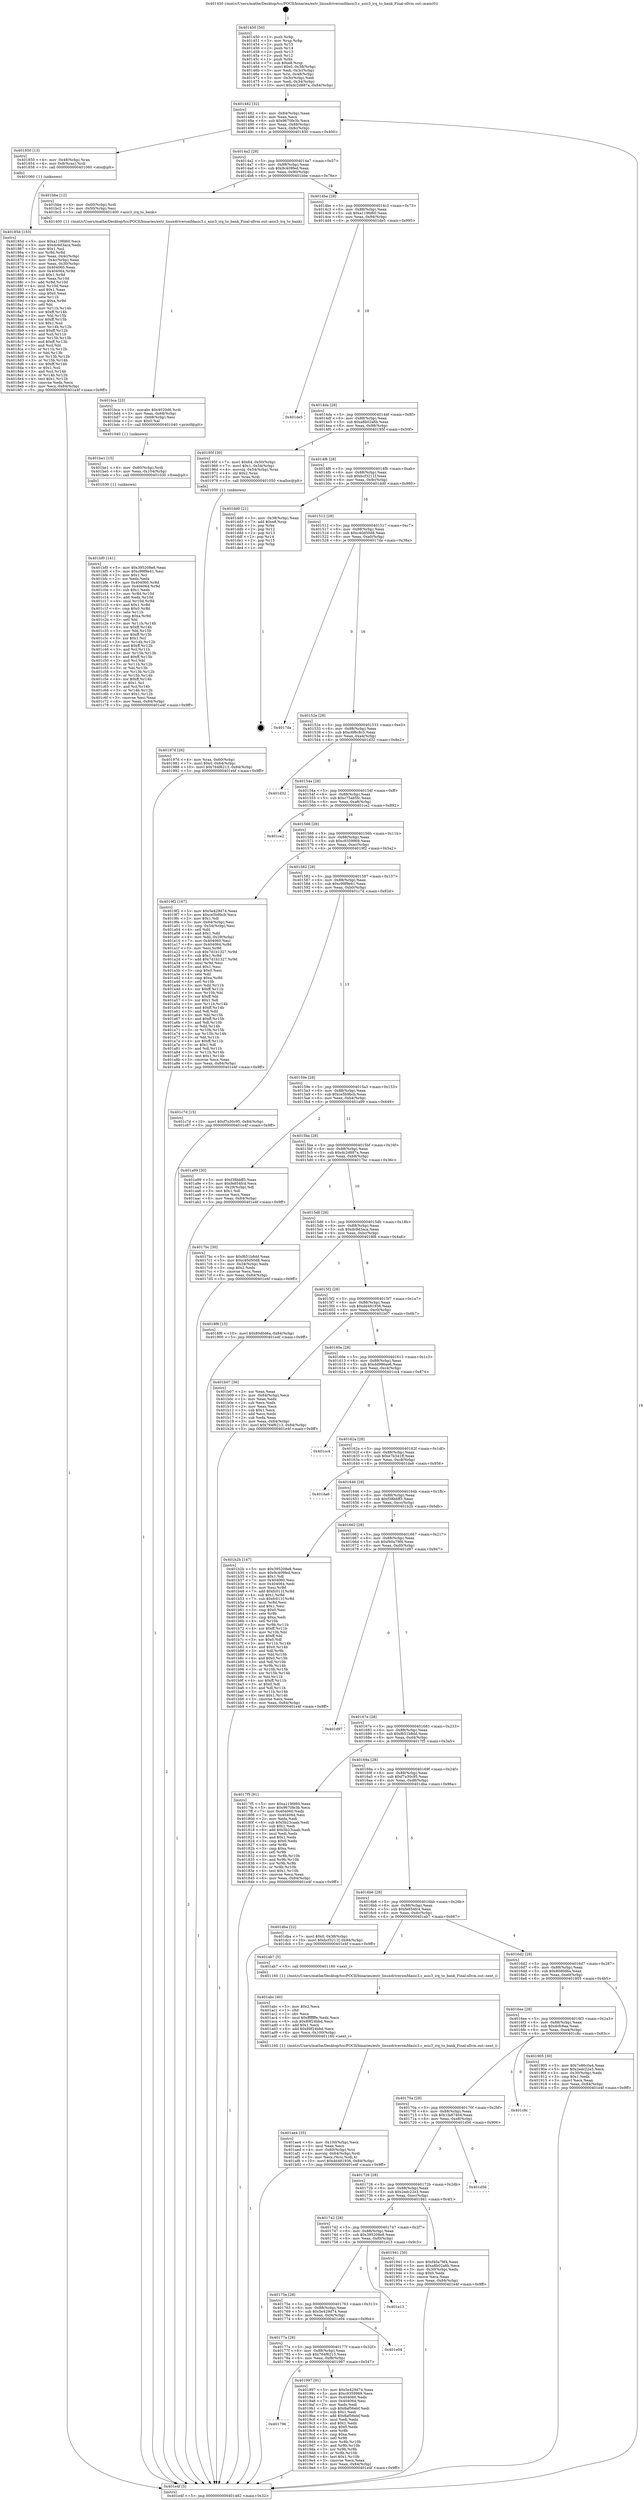 digraph "0x401450" {
  label = "0x401450 (/mnt/c/Users/mathe/Desktop/tcc/POCII/binaries/extr_linuxdriversmfdasic3.c_asic3_irq_to_bank_Final-ollvm.out::main(0))"
  labelloc = "t"
  node[shape=record]

  Entry [label="",width=0.3,height=0.3,shape=circle,fillcolor=black,style=filled]
  "0x401482" [label="{
     0x401482 [32]\l
     | [instrs]\l
     &nbsp;&nbsp;0x401482 \<+6\>: mov -0x84(%rbp),%eax\l
     &nbsp;&nbsp;0x401488 \<+2\>: mov %eax,%ecx\l
     &nbsp;&nbsp;0x40148a \<+6\>: sub $0x9670fe3b,%ecx\l
     &nbsp;&nbsp;0x401490 \<+6\>: mov %eax,-0x88(%rbp)\l
     &nbsp;&nbsp;0x401496 \<+6\>: mov %ecx,-0x8c(%rbp)\l
     &nbsp;&nbsp;0x40149c \<+6\>: je 0000000000401850 \<main+0x400\>\l
  }"]
  "0x401850" [label="{
     0x401850 [13]\l
     | [instrs]\l
     &nbsp;&nbsp;0x401850 \<+4\>: mov -0x48(%rbp),%rax\l
     &nbsp;&nbsp;0x401854 \<+4\>: mov 0x8(%rax),%rdi\l
     &nbsp;&nbsp;0x401858 \<+5\>: call 0000000000401060 \<atoi@plt\>\l
     | [calls]\l
     &nbsp;&nbsp;0x401060 \{1\} (unknown)\l
  }"]
  "0x4014a2" [label="{
     0x4014a2 [28]\l
     | [instrs]\l
     &nbsp;&nbsp;0x4014a2 \<+5\>: jmp 00000000004014a7 \<main+0x57\>\l
     &nbsp;&nbsp;0x4014a7 \<+6\>: mov -0x88(%rbp),%eax\l
     &nbsp;&nbsp;0x4014ad \<+5\>: sub $0x9c409fed,%eax\l
     &nbsp;&nbsp;0x4014b2 \<+6\>: mov %eax,-0x90(%rbp)\l
     &nbsp;&nbsp;0x4014b8 \<+6\>: je 0000000000401bbe \<main+0x76e\>\l
  }"]
  Exit [label="",width=0.3,height=0.3,shape=circle,fillcolor=black,style=filled,peripheries=2]
  "0x401bbe" [label="{
     0x401bbe [12]\l
     | [instrs]\l
     &nbsp;&nbsp;0x401bbe \<+4\>: mov -0x60(%rbp),%rdi\l
     &nbsp;&nbsp;0x401bc2 \<+3\>: mov -0x50(%rbp),%esi\l
     &nbsp;&nbsp;0x401bc5 \<+5\>: call 0000000000401400 \<asic3_irq_to_bank\>\l
     | [calls]\l
     &nbsp;&nbsp;0x401400 \{1\} (/mnt/c/Users/mathe/Desktop/tcc/POCII/binaries/extr_linuxdriversmfdasic3.c_asic3_irq_to_bank_Final-ollvm.out::asic3_irq_to_bank)\l
  }"]
  "0x4014be" [label="{
     0x4014be [28]\l
     | [instrs]\l
     &nbsp;&nbsp;0x4014be \<+5\>: jmp 00000000004014c3 \<main+0x73\>\l
     &nbsp;&nbsp;0x4014c3 \<+6\>: mov -0x88(%rbp),%eax\l
     &nbsp;&nbsp;0x4014c9 \<+5\>: sub $0xa119fd60,%eax\l
     &nbsp;&nbsp;0x4014ce \<+6\>: mov %eax,-0x94(%rbp)\l
     &nbsp;&nbsp;0x4014d4 \<+6\>: je 0000000000401de5 \<main+0x995\>\l
  }"]
  "0x401bf0" [label="{
     0x401bf0 [141]\l
     | [instrs]\l
     &nbsp;&nbsp;0x401bf0 \<+5\>: mov $0x395208e8,%eax\l
     &nbsp;&nbsp;0x401bf5 \<+5\>: mov $0xc99f9e41,%esi\l
     &nbsp;&nbsp;0x401bfa \<+2\>: mov $0x1,%cl\l
     &nbsp;&nbsp;0x401bfc \<+2\>: xor %edx,%edx\l
     &nbsp;&nbsp;0x401bfe \<+8\>: mov 0x404060,%r8d\l
     &nbsp;&nbsp;0x401c06 \<+8\>: mov 0x404064,%r9d\l
     &nbsp;&nbsp;0x401c0e \<+3\>: sub $0x1,%edx\l
     &nbsp;&nbsp;0x401c11 \<+3\>: mov %r8d,%r10d\l
     &nbsp;&nbsp;0x401c14 \<+3\>: add %edx,%r10d\l
     &nbsp;&nbsp;0x401c17 \<+4\>: imul %r10d,%r8d\l
     &nbsp;&nbsp;0x401c1b \<+4\>: and $0x1,%r8d\l
     &nbsp;&nbsp;0x401c1f \<+4\>: cmp $0x0,%r8d\l
     &nbsp;&nbsp;0x401c23 \<+4\>: sete %r11b\l
     &nbsp;&nbsp;0x401c27 \<+4\>: cmp $0xa,%r9d\l
     &nbsp;&nbsp;0x401c2b \<+3\>: setl %bl\l
     &nbsp;&nbsp;0x401c2e \<+3\>: mov %r11b,%r14b\l
     &nbsp;&nbsp;0x401c31 \<+4\>: xor $0xff,%r14b\l
     &nbsp;&nbsp;0x401c35 \<+3\>: mov %bl,%r15b\l
     &nbsp;&nbsp;0x401c38 \<+4\>: xor $0xff,%r15b\l
     &nbsp;&nbsp;0x401c3c \<+3\>: xor $0x1,%cl\l
     &nbsp;&nbsp;0x401c3f \<+3\>: mov %r14b,%r12b\l
     &nbsp;&nbsp;0x401c42 \<+4\>: and $0xff,%r12b\l
     &nbsp;&nbsp;0x401c46 \<+3\>: and %cl,%r11b\l
     &nbsp;&nbsp;0x401c49 \<+3\>: mov %r15b,%r13b\l
     &nbsp;&nbsp;0x401c4c \<+4\>: and $0xff,%r13b\l
     &nbsp;&nbsp;0x401c50 \<+2\>: and %cl,%bl\l
     &nbsp;&nbsp;0x401c52 \<+3\>: or %r11b,%r12b\l
     &nbsp;&nbsp;0x401c55 \<+3\>: or %bl,%r13b\l
     &nbsp;&nbsp;0x401c58 \<+3\>: xor %r13b,%r12b\l
     &nbsp;&nbsp;0x401c5b \<+3\>: or %r15b,%r14b\l
     &nbsp;&nbsp;0x401c5e \<+4\>: xor $0xff,%r14b\l
     &nbsp;&nbsp;0x401c62 \<+3\>: or $0x1,%cl\l
     &nbsp;&nbsp;0x401c65 \<+3\>: and %cl,%r14b\l
     &nbsp;&nbsp;0x401c68 \<+3\>: or %r14b,%r12b\l
     &nbsp;&nbsp;0x401c6b \<+4\>: test $0x1,%r12b\l
     &nbsp;&nbsp;0x401c6f \<+3\>: cmovne %esi,%eax\l
     &nbsp;&nbsp;0x401c72 \<+6\>: mov %eax,-0x84(%rbp)\l
     &nbsp;&nbsp;0x401c78 \<+5\>: jmp 0000000000401e4f \<main+0x9ff\>\l
  }"]
  "0x401de5" [label="{
     0x401de5\l
  }", style=dashed]
  "0x4014da" [label="{
     0x4014da [28]\l
     | [instrs]\l
     &nbsp;&nbsp;0x4014da \<+5\>: jmp 00000000004014df \<main+0x8f\>\l
     &nbsp;&nbsp;0x4014df \<+6\>: mov -0x88(%rbp),%eax\l
     &nbsp;&nbsp;0x4014e5 \<+5\>: sub $0xa8b02a6b,%eax\l
     &nbsp;&nbsp;0x4014ea \<+6\>: mov %eax,-0x98(%rbp)\l
     &nbsp;&nbsp;0x4014f0 \<+6\>: je 000000000040195f \<main+0x50f\>\l
  }"]
  "0x401be1" [label="{
     0x401be1 [15]\l
     | [instrs]\l
     &nbsp;&nbsp;0x401be1 \<+4\>: mov -0x60(%rbp),%rdi\l
     &nbsp;&nbsp;0x401be5 \<+6\>: mov %eax,-0x104(%rbp)\l
     &nbsp;&nbsp;0x401beb \<+5\>: call 0000000000401030 \<free@plt\>\l
     | [calls]\l
     &nbsp;&nbsp;0x401030 \{1\} (unknown)\l
  }"]
  "0x40195f" [label="{
     0x40195f [30]\l
     | [instrs]\l
     &nbsp;&nbsp;0x40195f \<+7\>: movl $0x64,-0x50(%rbp)\l
     &nbsp;&nbsp;0x401966 \<+7\>: movl $0x1,-0x54(%rbp)\l
     &nbsp;&nbsp;0x40196d \<+4\>: movslq -0x54(%rbp),%rax\l
     &nbsp;&nbsp;0x401971 \<+4\>: shl $0x2,%rax\l
     &nbsp;&nbsp;0x401975 \<+3\>: mov %rax,%rdi\l
     &nbsp;&nbsp;0x401978 \<+5\>: call 0000000000401050 \<malloc@plt\>\l
     | [calls]\l
     &nbsp;&nbsp;0x401050 \{1\} (unknown)\l
  }"]
  "0x4014f6" [label="{
     0x4014f6 [28]\l
     | [instrs]\l
     &nbsp;&nbsp;0x4014f6 \<+5\>: jmp 00000000004014fb \<main+0xab\>\l
     &nbsp;&nbsp;0x4014fb \<+6\>: mov -0x88(%rbp),%eax\l
     &nbsp;&nbsp;0x401501 \<+5\>: sub $0xbcf3211f,%eax\l
     &nbsp;&nbsp;0x401506 \<+6\>: mov %eax,-0x9c(%rbp)\l
     &nbsp;&nbsp;0x40150c \<+6\>: je 0000000000401dd0 \<main+0x980\>\l
  }"]
  "0x401bca" [label="{
     0x401bca [23]\l
     | [instrs]\l
     &nbsp;&nbsp;0x401bca \<+10\>: movabs $0x4020d6,%rdi\l
     &nbsp;&nbsp;0x401bd4 \<+3\>: mov %eax,-0x68(%rbp)\l
     &nbsp;&nbsp;0x401bd7 \<+3\>: mov -0x68(%rbp),%esi\l
     &nbsp;&nbsp;0x401bda \<+2\>: mov $0x0,%al\l
     &nbsp;&nbsp;0x401bdc \<+5\>: call 0000000000401040 \<printf@plt\>\l
     | [calls]\l
     &nbsp;&nbsp;0x401040 \{1\} (unknown)\l
  }"]
  "0x401dd0" [label="{
     0x401dd0 [21]\l
     | [instrs]\l
     &nbsp;&nbsp;0x401dd0 \<+3\>: mov -0x38(%rbp),%eax\l
     &nbsp;&nbsp;0x401dd3 \<+7\>: add $0xe8,%rsp\l
     &nbsp;&nbsp;0x401dda \<+1\>: pop %rbx\l
     &nbsp;&nbsp;0x401ddb \<+2\>: pop %r12\l
     &nbsp;&nbsp;0x401ddd \<+2\>: pop %r13\l
     &nbsp;&nbsp;0x401ddf \<+2\>: pop %r14\l
     &nbsp;&nbsp;0x401de1 \<+2\>: pop %r15\l
     &nbsp;&nbsp;0x401de3 \<+1\>: pop %rbp\l
     &nbsp;&nbsp;0x401de4 \<+1\>: ret\l
  }"]
  "0x401512" [label="{
     0x401512 [28]\l
     | [instrs]\l
     &nbsp;&nbsp;0x401512 \<+5\>: jmp 0000000000401517 \<main+0xc7\>\l
     &nbsp;&nbsp;0x401517 \<+6\>: mov -0x88(%rbp),%eax\l
     &nbsp;&nbsp;0x40151d \<+5\>: sub $0xc40d50d8,%eax\l
     &nbsp;&nbsp;0x401522 \<+6\>: mov %eax,-0xa0(%rbp)\l
     &nbsp;&nbsp;0x401528 \<+6\>: je 00000000004017da \<main+0x38a\>\l
  }"]
  "0x401ae4" [label="{
     0x401ae4 [35]\l
     | [instrs]\l
     &nbsp;&nbsp;0x401ae4 \<+6\>: mov -0x100(%rbp),%ecx\l
     &nbsp;&nbsp;0x401aea \<+3\>: imul %eax,%ecx\l
     &nbsp;&nbsp;0x401aed \<+4\>: mov -0x60(%rbp),%rsi\l
     &nbsp;&nbsp;0x401af1 \<+4\>: movslq -0x64(%rbp),%rdi\l
     &nbsp;&nbsp;0x401af5 \<+3\>: mov %ecx,(%rsi,%rdi,4)\l
     &nbsp;&nbsp;0x401af8 \<+10\>: movl $0xdd481936,-0x84(%rbp)\l
     &nbsp;&nbsp;0x401b02 \<+5\>: jmp 0000000000401e4f \<main+0x9ff\>\l
  }"]
  "0x4017da" [label="{
     0x4017da\l
  }", style=dashed]
  "0x40152e" [label="{
     0x40152e [28]\l
     | [instrs]\l
     &nbsp;&nbsp;0x40152e \<+5\>: jmp 0000000000401533 \<main+0xe3\>\l
     &nbsp;&nbsp;0x401533 \<+6\>: mov -0x88(%rbp),%eax\l
     &nbsp;&nbsp;0x401539 \<+5\>: sub $0xc6f6c8c5,%eax\l
     &nbsp;&nbsp;0x40153e \<+6\>: mov %eax,-0xa4(%rbp)\l
     &nbsp;&nbsp;0x401544 \<+6\>: je 0000000000401d32 \<main+0x8e2\>\l
  }"]
  "0x401abc" [label="{
     0x401abc [40]\l
     | [instrs]\l
     &nbsp;&nbsp;0x401abc \<+5\>: mov $0x2,%ecx\l
     &nbsp;&nbsp;0x401ac1 \<+1\>: cltd\l
     &nbsp;&nbsp;0x401ac2 \<+2\>: idiv %ecx\l
     &nbsp;&nbsp;0x401ac4 \<+6\>: imul $0xfffffffe,%edx,%ecx\l
     &nbsp;&nbsp;0x401aca \<+6\>: sub $0x89f24bbd,%ecx\l
     &nbsp;&nbsp;0x401ad0 \<+3\>: add $0x1,%ecx\l
     &nbsp;&nbsp;0x401ad3 \<+6\>: add $0x89f24bbd,%ecx\l
     &nbsp;&nbsp;0x401ad9 \<+6\>: mov %ecx,-0x100(%rbp)\l
     &nbsp;&nbsp;0x401adf \<+5\>: call 0000000000401160 \<next_i\>\l
     | [calls]\l
     &nbsp;&nbsp;0x401160 \{1\} (/mnt/c/Users/mathe/Desktop/tcc/POCII/binaries/extr_linuxdriversmfdasic3.c_asic3_irq_to_bank_Final-ollvm.out::next_i)\l
  }"]
  "0x401d32" [label="{
     0x401d32\l
  }", style=dashed]
  "0x40154a" [label="{
     0x40154a [28]\l
     | [instrs]\l
     &nbsp;&nbsp;0x40154a \<+5\>: jmp 000000000040154f \<main+0xff\>\l
     &nbsp;&nbsp;0x40154f \<+6\>: mov -0x88(%rbp),%eax\l
     &nbsp;&nbsp;0x401555 \<+5\>: sub $0xc75ab5fc,%eax\l
     &nbsp;&nbsp;0x40155a \<+6\>: mov %eax,-0xa8(%rbp)\l
     &nbsp;&nbsp;0x401560 \<+6\>: je 0000000000401ce2 \<main+0x892\>\l
  }"]
  "0x401796" [label="{
     0x401796\l
  }", style=dashed]
  "0x401ce2" [label="{
     0x401ce2\l
  }", style=dashed]
  "0x401566" [label="{
     0x401566 [28]\l
     | [instrs]\l
     &nbsp;&nbsp;0x401566 \<+5\>: jmp 000000000040156b \<main+0x11b\>\l
     &nbsp;&nbsp;0x40156b \<+6\>: mov -0x88(%rbp),%eax\l
     &nbsp;&nbsp;0x401571 \<+5\>: sub $0xc9359969,%eax\l
     &nbsp;&nbsp;0x401576 \<+6\>: mov %eax,-0xac(%rbp)\l
     &nbsp;&nbsp;0x40157c \<+6\>: je 00000000004019f2 \<main+0x5a2\>\l
  }"]
  "0x401997" [label="{
     0x401997 [91]\l
     | [instrs]\l
     &nbsp;&nbsp;0x401997 \<+5\>: mov $0x5e429d74,%eax\l
     &nbsp;&nbsp;0x40199c \<+5\>: mov $0xc9359969,%ecx\l
     &nbsp;&nbsp;0x4019a1 \<+7\>: mov 0x404060,%edx\l
     &nbsp;&nbsp;0x4019a8 \<+7\>: mov 0x404064,%esi\l
     &nbsp;&nbsp;0x4019af \<+2\>: mov %edx,%edi\l
     &nbsp;&nbsp;0x4019b1 \<+6\>: sub $0x8af56ebf,%edi\l
     &nbsp;&nbsp;0x4019b7 \<+3\>: sub $0x1,%edi\l
     &nbsp;&nbsp;0x4019ba \<+6\>: add $0x8af56ebf,%edi\l
     &nbsp;&nbsp;0x4019c0 \<+3\>: imul %edi,%edx\l
     &nbsp;&nbsp;0x4019c3 \<+3\>: and $0x1,%edx\l
     &nbsp;&nbsp;0x4019c6 \<+3\>: cmp $0x0,%edx\l
     &nbsp;&nbsp;0x4019c9 \<+4\>: sete %r8b\l
     &nbsp;&nbsp;0x4019cd \<+3\>: cmp $0xa,%esi\l
     &nbsp;&nbsp;0x4019d0 \<+4\>: setl %r9b\l
     &nbsp;&nbsp;0x4019d4 \<+3\>: mov %r8b,%r10b\l
     &nbsp;&nbsp;0x4019d7 \<+3\>: and %r9b,%r10b\l
     &nbsp;&nbsp;0x4019da \<+3\>: xor %r9b,%r8b\l
     &nbsp;&nbsp;0x4019dd \<+3\>: or %r8b,%r10b\l
     &nbsp;&nbsp;0x4019e0 \<+4\>: test $0x1,%r10b\l
     &nbsp;&nbsp;0x4019e4 \<+3\>: cmovne %ecx,%eax\l
     &nbsp;&nbsp;0x4019e7 \<+6\>: mov %eax,-0x84(%rbp)\l
     &nbsp;&nbsp;0x4019ed \<+5\>: jmp 0000000000401e4f \<main+0x9ff\>\l
  }"]
  "0x4019f2" [label="{
     0x4019f2 [167]\l
     | [instrs]\l
     &nbsp;&nbsp;0x4019f2 \<+5\>: mov $0x5e429d74,%eax\l
     &nbsp;&nbsp;0x4019f7 \<+5\>: mov $0xce5b9bcb,%ecx\l
     &nbsp;&nbsp;0x4019fc \<+2\>: mov $0x1,%dl\l
     &nbsp;&nbsp;0x4019fe \<+3\>: mov -0x64(%rbp),%esi\l
     &nbsp;&nbsp;0x401a01 \<+3\>: cmp -0x54(%rbp),%esi\l
     &nbsp;&nbsp;0x401a04 \<+4\>: setl %dil\l
     &nbsp;&nbsp;0x401a08 \<+4\>: and $0x1,%dil\l
     &nbsp;&nbsp;0x401a0c \<+4\>: mov %dil,-0x29(%rbp)\l
     &nbsp;&nbsp;0x401a10 \<+7\>: mov 0x404060,%esi\l
     &nbsp;&nbsp;0x401a17 \<+8\>: mov 0x404064,%r8d\l
     &nbsp;&nbsp;0x401a1f \<+3\>: mov %esi,%r9d\l
     &nbsp;&nbsp;0x401a22 \<+7\>: sub $0x7d1b1327,%r9d\l
     &nbsp;&nbsp;0x401a29 \<+4\>: sub $0x1,%r9d\l
     &nbsp;&nbsp;0x401a2d \<+7\>: add $0x7d1b1327,%r9d\l
     &nbsp;&nbsp;0x401a34 \<+4\>: imul %r9d,%esi\l
     &nbsp;&nbsp;0x401a38 \<+3\>: and $0x1,%esi\l
     &nbsp;&nbsp;0x401a3b \<+3\>: cmp $0x0,%esi\l
     &nbsp;&nbsp;0x401a3e \<+4\>: sete %dil\l
     &nbsp;&nbsp;0x401a42 \<+4\>: cmp $0xa,%r8d\l
     &nbsp;&nbsp;0x401a46 \<+4\>: setl %r10b\l
     &nbsp;&nbsp;0x401a4a \<+3\>: mov %dil,%r11b\l
     &nbsp;&nbsp;0x401a4d \<+4\>: xor $0xff,%r11b\l
     &nbsp;&nbsp;0x401a51 \<+3\>: mov %r10b,%bl\l
     &nbsp;&nbsp;0x401a54 \<+3\>: xor $0xff,%bl\l
     &nbsp;&nbsp;0x401a57 \<+3\>: xor $0x1,%dl\l
     &nbsp;&nbsp;0x401a5a \<+3\>: mov %r11b,%r14b\l
     &nbsp;&nbsp;0x401a5d \<+4\>: and $0xff,%r14b\l
     &nbsp;&nbsp;0x401a61 \<+3\>: and %dl,%dil\l
     &nbsp;&nbsp;0x401a64 \<+3\>: mov %bl,%r15b\l
     &nbsp;&nbsp;0x401a67 \<+4\>: and $0xff,%r15b\l
     &nbsp;&nbsp;0x401a6b \<+3\>: and %dl,%r10b\l
     &nbsp;&nbsp;0x401a6e \<+3\>: or %dil,%r14b\l
     &nbsp;&nbsp;0x401a71 \<+3\>: or %r10b,%r15b\l
     &nbsp;&nbsp;0x401a74 \<+3\>: xor %r15b,%r14b\l
     &nbsp;&nbsp;0x401a77 \<+3\>: or %bl,%r11b\l
     &nbsp;&nbsp;0x401a7a \<+4\>: xor $0xff,%r11b\l
     &nbsp;&nbsp;0x401a7e \<+3\>: or $0x1,%dl\l
     &nbsp;&nbsp;0x401a81 \<+3\>: and %dl,%r11b\l
     &nbsp;&nbsp;0x401a84 \<+3\>: or %r11b,%r14b\l
     &nbsp;&nbsp;0x401a87 \<+4\>: test $0x1,%r14b\l
     &nbsp;&nbsp;0x401a8b \<+3\>: cmovne %ecx,%eax\l
     &nbsp;&nbsp;0x401a8e \<+6\>: mov %eax,-0x84(%rbp)\l
     &nbsp;&nbsp;0x401a94 \<+5\>: jmp 0000000000401e4f \<main+0x9ff\>\l
  }"]
  "0x401582" [label="{
     0x401582 [28]\l
     | [instrs]\l
     &nbsp;&nbsp;0x401582 \<+5\>: jmp 0000000000401587 \<main+0x137\>\l
     &nbsp;&nbsp;0x401587 \<+6\>: mov -0x88(%rbp),%eax\l
     &nbsp;&nbsp;0x40158d \<+5\>: sub $0xc99f9e41,%eax\l
     &nbsp;&nbsp;0x401592 \<+6\>: mov %eax,-0xb0(%rbp)\l
     &nbsp;&nbsp;0x401598 \<+6\>: je 0000000000401c7d \<main+0x82d\>\l
  }"]
  "0x40177a" [label="{
     0x40177a [28]\l
     | [instrs]\l
     &nbsp;&nbsp;0x40177a \<+5\>: jmp 000000000040177f \<main+0x32f\>\l
     &nbsp;&nbsp;0x40177f \<+6\>: mov -0x88(%rbp),%eax\l
     &nbsp;&nbsp;0x401785 \<+5\>: sub $0x764f6213,%eax\l
     &nbsp;&nbsp;0x40178a \<+6\>: mov %eax,-0xf8(%rbp)\l
     &nbsp;&nbsp;0x401790 \<+6\>: je 0000000000401997 \<main+0x547\>\l
  }"]
  "0x401c7d" [label="{
     0x401c7d [15]\l
     | [instrs]\l
     &nbsp;&nbsp;0x401c7d \<+10\>: movl $0xf7a30c95,-0x84(%rbp)\l
     &nbsp;&nbsp;0x401c87 \<+5\>: jmp 0000000000401e4f \<main+0x9ff\>\l
  }"]
  "0x40159e" [label="{
     0x40159e [28]\l
     | [instrs]\l
     &nbsp;&nbsp;0x40159e \<+5\>: jmp 00000000004015a3 \<main+0x153\>\l
     &nbsp;&nbsp;0x4015a3 \<+6\>: mov -0x88(%rbp),%eax\l
     &nbsp;&nbsp;0x4015a9 \<+5\>: sub $0xce5b9bcb,%eax\l
     &nbsp;&nbsp;0x4015ae \<+6\>: mov %eax,-0xb4(%rbp)\l
     &nbsp;&nbsp;0x4015b4 \<+6\>: je 0000000000401a99 \<main+0x649\>\l
  }"]
  "0x401e04" [label="{
     0x401e04\l
  }", style=dashed]
  "0x401a99" [label="{
     0x401a99 [30]\l
     | [instrs]\l
     &nbsp;&nbsp;0x401a99 \<+5\>: mov $0xf38bbff3,%eax\l
     &nbsp;&nbsp;0x401a9e \<+5\>: mov $0xfe854fc4,%ecx\l
     &nbsp;&nbsp;0x401aa3 \<+3\>: mov -0x29(%rbp),%dl\l
     &nbsp;&nbsp;0x401aa6 \<+3\>: test $0x1,%dl\l
     &nbsp;&nbsp;0x401aa9 \<+3\>: cmovne %ecx,%eax\l
     &nbsp;&nbsp;0x401aac \<+6\>: mov %eax,-0x84(%rbp)\l
     &nbsp;&nbsp;0x401ab2 \<+5\>: jmp 0000000000401e4f \<main+0x9ff\>\l
  }"]
  "0x4015ba" [label="{
     0x4015ba [28]\l
     | [instrs]\l
     &nbsp;&nbsp;0x4015ba \<+5\>: jmp 00000000004015bf \<main+0x16f\>\l
     &nbsp;&nbsp;0x4015bf \<+6\>: mov -0x88(%rbp),%eax\l
     &nbsp;&nbsp;0x4015c5 \<+5\>: sub $0xdc2d887a,%eax\l
     &nbsp;&nbsp;0x4015ca \<+6\>: mov %eax,-0xb8(%rbp)\l
     &nbsp;&nbsp;0x4015d0 \<+6\>: je 00000000004017bc \<main+0x36c\>\l
  }"]
  "0x40175e" [label="{
     0x40175e [28]\l
     | [instrs]\l
     &nbsp;&nbsp;0x40175e \<+5\>: jmp 0000000000401763 \<main+0x313\>\l
     &nbsp;&nbsp;0x401763 \<+6\>: mov -0x88(%rbp),%eax\l
     &nbsp;&nbsp;0x401769 \<+5\>: sub $0x5e429d74,%eax\l
     &nbsp;&nbsp;0x40176e \<+6\>: mov %eax,-0xf4(%rbp)\l
     &nbsp;&nbsp;0x401774 \<+6\>: je 0000000000401e04 \<main+0x9b4\>\l
  }"]
  "0x4017bc" [label="{
     0x4017bc [30]\l
     | [instrs]\l
     &nbsp;&nbsp;0x4017bc \<+5\>: mov $0xf651b8dd,%eax\l
     &nbsp;&nbsp;0x4017c1 \<+5\>: mov $0xc40d50d8,%ecx\l
     &nbsp;&nbsp;0x4017c6 \<+3\>: mov -0x34(%rbp),%edx\l
     &nbsp;&nbsp;0x4017c9 \<+3\>: cmp $0x2,%edx\l
     &nbsp;&nbsp;0x4017cc \<+3\>: cmovne %ecx,%eax\l
     &nbsp;&nbsp;0x4017cf \<+6\>: mov %eax,-0x84(%rbp)\l
     &nbsp;&nbsp;0x4017d5 \<+5\>: jmp 0000000000401e4f \<main+0x9ff\>\l
  }"]
  "0x4015d6" [label="{
     0x4015d6 [28]\l
     | [instrs]\l
     &nbsp;&nbsp;0x4015d6 \<+5\>: jmp 00000000004015db \<main+0x18b\>\l
     &nbsp;&nbsp;0x4015db \<+6\>: mov -0x88(%rbp),%eax\l
     &nbsp;&nbsp;0x4015e1 \<+5\>: sub $0xdc9d3aca,%eax\l
     &nbsp;&nbsp;0x4015e6 \<+6\>: mov %eax,-0xbc(%rbp)\l
     &nbsp;&nbsp;0x4015ec \<+6\>: je 00000000004018f6 \<main+0x4a6\>\l
  }"]
  "0x401e4f" [label="{
     0x401e4f [5]\l
     | [instrs]\l
     &nbsp;&nbsp;0x401e4f \<+5\>: jmp 0000000000401482 \<main+0x32\>\l
  }"]
  "0x401450" [label="{
     0x401450 [50]\l
     | [instrs]\l
     &nbsp;&nbsp;0x401450 \<+1\>: push %rbp\l
     &nbsp;&nbsp;0x401451 \<+3\>: mov %rsp,%rbp\l
     &nbsp;&nbsp;0x401454 \<+2\>: push %r15\l
     &nbsp;&nbsp;0x401456 \<+2\>: push %r14\l
     &nbsp;&nbsp;0x401458 \<+2\>: push %r13\l
     &nbsp;&nbsp;0x40145a \<+2\>: push %r12\l
     &nbsp;&nbsp;0x40145c \<+1\>: push %rbx\l
     &nbsp;&nbsp;0x40145d \<+7\>: sub $0xe8,%rsp\l
     &nbsp;&nbsp;0x401464 \<+7\>: movl $0x0,-0x38(%rbp)\l
     &nbsp;&nbsp;0x40146b \<+3\>: mov %edi,-0x3c(%rbp)\l
     &nbsp;&nbsp;0x40146e \<+4\>: mov %rsi,-0x48(%rbp)\l
     &nbsp;&nbsp;0x401472 \<+3\>: mov -0x3c(%rbp),%edi\l
     &nbsp;&nbsp;0x401475 \<+3\>: mov %edi,-0x34(%rbp)\l
     &nbsp;&nbsp;0x401478 \<+10\>: movl $0xdc2d887a,-0x84(%rbp)\l
  }"]
  "0x401e13" [label="{
     0x401e13\l
  }", style=dashed]
  "0x4018f6" [label="{
     0x4018f6 [15]\l
     | [instrs]\l
     &nbsp;&nbsp;0x4018f6 \<+10\>: movl $0x80d0d6a,-0x84(%rbp)\l
     &nbsp;&nbsp;0x401900 \<+5\>: jmp 0000000000401e4f \<main+0x9ff\>\l
  }"]
  "0x4015f2" [label="{
     0x4015f2 [28]\l
     | [instrs]\l
     &nbsp;&nbsp;0x4015f2 \<+5\>: jmp 00000000004015f7 \<main+0x1a7\>\l
     &nbsp;&nbsp;0x4015f7 \<+6\>: mov -0x88(%rbp),%eax\l
     &nbsp;&nbsp;0x4015fd \<+5\>: sub $0xdd481936,%eax\l
     &nbsp;&nbsp;0x401602 \<+6\>: mov %eax,-0xc0(%rbp)\l
     &nbsp;&nbsp;0x401608 \<+6\>: je 0000000000401b07 \<main+0x6b7\>\l
  }"]
  "0x40197d" [label="{
     0x40197d [26]\l
     | [instrs]\l
     &nbsp;&nbsp;0x40197d \<+4\>: mov %rax,-0x60(%rbp)\l
     &nbsp;&nbsp;0x401981 \<+7\>: movl $0x0,-0x64(%rbp)\l
     &nbsp;&nbsp;0x401988 \<+10\>: movl $0x764f6213,-0x84(%rbp)\l
     &nbsp;&nbsp;0x401992 \<+5\>: jmp 0000000000401e4f \<main+0x9ff\>\l
  }"]
  "0x401b07" [label="{
     0x401b07 [36]\l
     | [instrs]\l
     &nbsp;&nbsp;0x401b07 \<+2\>: xor %eax,%eax\l
     &nbsp;&nbsp;0x401b09 \<+3\>: mov -0x64(%rbp),%ecx\l
     &nbsp;&nbsp;0x401b0c \<+2\>: mov %eax,%edx\l
     &nbsp;&nbsp;0x401b0e \<+2\>: sub %ecx,%edx\l
     &nbsp;&nbsp;0x401b10 \<+2\>: mov %eax,%ecx\l
     &nbsp;&nbsp;0x401b12 \<+3\>: sub $0x1,%ecx\l
     &nbsp;&nbsp;0x401b15 \<+2\>: add %ecx,%edx\l
     &nbsp;&nbsp;0x401b17 \<+2\>: sub %edx,%eax\l
     &nbsp;&nbsp;0x401b19 \<+3\>: mov %eax,-0x64(%rbp)\l
     &nbsp;&nbsp;0x401b1c \<+10\>: movl $0x764f6213,-0x84(%rbp)\l
     &nbsp;&nbsp;0x401b26 \<+5\>: jmp 0000000000401e4f \<main+0x9ff\>\l
  }"]
  "0x40160e" [label="{
     0x40160e [28]\l
     | [instrs]\l
     &nbsp;&nbsp;0x40160e \<+5\>: jmp 0000000000401613 \<main+0x1c3\>\l
     &nbsp;&nbsp;0x401613 \<+6\>: mov -0x88(%rbp),%eax\l
     &nbsp;&nbsp;0x401619 \<+5\>: sub $0xdd986ae6,%eax\l
     &nbsp;&nbsp;0x40161e \<+6\>: mov %eax,-0xc4(%rbp)\l
     &nbsp;&nbsp;0x401624 \<+6\>: je 0000000000401cc4 \<main+0x874\>\l
  }"]
  "0x401742" [label="{
     0x401742 [28]\l
     | [instrs]\l
     &nbsp;&nbsp;0x401742 \<+5\>: jmp 0000000000401747 \<main+0x2f7\>\l
     &nbsp;&nbsp;0x401747 \<+6\>: mov -0x88(%rbp),%eax\l
     &nbsp;&nbsp;0x40174d \<+5\>: sub $0x395208e8,%eax\l
     &nbsp;&nbsp;0x401752 \<+6\>: mov %eax,-0xf0(%rbp)\l
     &nbsp;&nbsp;0x401758 \<+6\>: je 0000000000401e13 \<main+0x9c3\>\l
  }"]
  "0x401cc4" [label="{
     0x401cc4\l
  }", style=dashed]
  "0x40162a" [label="{
     0x40162a [28]\l
     | [instrs]\l
     &nbsp;&nbsp;0x40162a \<+5\>: jmp 000000000040162f \<main+0x1df\>\l
     &nbsp;&nbsp;0x40162f \<+6\>: mov -0x88(%rbp),%eax\l
     &nbsp;&nbsp;0x401635 \<+5\>: sub $0xe7b341ff,%eax\l
     &nbsp;&nbsp;0x40163a \<+6\>: mov %eax,-0xc8(%rbp)\l
     &nbsp;&nbsp;0x401640 \<+6\>: je 0000000000401da6 \<main+0x956\>\l
  }"]
  "0x401941" [label="{
     0x401941 [30]\l
     | [instrs]\l
     &nbsp;&nbsp;0x401941 \<+5\>: mov $0xf40a79f4,%eax\l
     &nbsp;&nbsp;0x401946 \<+5\>: mov $0xa8b02a6b,%ecx\l
     &nbsp;&nbsp;0x40194b \<+3\>: mov -0x30(%rbp),%edx\l
     &nbsp;&nbsp;0x40194e \<+3\>: cmp $0x0,%edx\l
     &nbsp;&nbsp;0x401951 \<+3\>: cmove %ecx,%eax\l
     &nbsp;&nbsp;0x401954 \<+6\>: mov %eax,-0x84(%rbp)\l
     &nbsp;&nbsp;0x40195a \<+5\>: jmp 0000000000401e4f \<main+0x9ff\>\l
  }"]
  "0x401da6" [label="{
     0x401da6\l
  }", style=dashed]
  "0x401646" [label="{
     0x401646 [28]\l
     | [instrs]\l
     &nbsp;&nbsp;0x401646 \<+5\>: jmp 000000000040164b \<main+0x1fb\>\l
     &nbsp;&nbsp;0x40164b \<+6\>: mov -0x88(%rbp),%eax\l
     &nbsp;&nbsp;0x401651 \<+5\>: sub $0xf38bbff3,%eax\l
     &nbsp;&nbsp;0x401656 \<+6\>: mov %eax,-0xcc(%rbp)\l
     &nbsp;&nbsp;0x40165c \<+6\>: je 0000000000401b2b \<main+0x6db\>\l
  }"]
  "0x401726" [label="{
     0x401726 [28]\l
     | [instrs]\l
     &nbsp;&nbsp;0x401726 \<+5\>: jmp 000000000040172b \<main+0x2db\>\l
     &nbsp;&nbsp;0x40172b \<+6\>: mov -0x88(%rbp),%eax\l
     &nbsp;&nbsp;0x401731 \<+5\>: sub $0x2edc22e3,%eax\l
     &nbsp;&nbsp;0x401736 \<+6\>: mov %eax,-0xec(%rbp)\l
     &nbsp;&nbsp;0x40173c \<+6\>: je 0000000000401941 \<main+0x4f1\>\l
  }"]
  "0x401b2b" [label="{
     0x401b2b [147]\l
     | [instrs]\l
     &nbsp;&nbsp;0x401b2b \<+5\>: mov $0x395208e8,%eax\l
     &nbsp;&nbsp;0x401b30 \<+5\>: mov $0x9c409fed,%ecx\l
     &nbsp;&nbsp;0x401b35 \<+2\>: mov $0x1,%dl\l
     &nbsp;&nbsp;0x401b37 \<+7\>: mov 0x404060,%esi\l
     &nbsp;&nbsp;0x401b3e \<+7\>: mov 0x404064,%edi\l
     &nbsp;&nbsp;0x401b45 \<+3\>: mov %esi,%r8d\l
     &nbsp;&nbsp;0x401b48 \<+7\>: add $0xfc011f,%r8d\l
     &nbsp;&nbsp;0x401b4f \<+4\>: sub $0x1,%r8d\l
     &nbsp;&nbsp;0x401b53 \<+7\>: sub $0xfc011f,%r8d\l
     &nbsp;&nbsp;0x401b5a \<+4\>: imul %r8d,%esi\l
     &nbsp;&nbsp;0x401b5e \<+3\>: and $0x1,%esi\l
     &nbsp;&nbsp;0x401b61 \<+3\>: cmp $0x0,%esi\l
     &nbsp;&nbsp;0x401b64 \<+4\>: sete %r9b\l
     &nbsp;&nbsp;0x401b68 \<+3\>: cmp $0xa,%edi\l
     &nbsp;&nbsp;0x401b6b \<+4\>: setl %r10b\l
     &nbsp;&nbsp;0x401b6f \<+3\>: mov %r9b,%r11b\l
     &nbsp;&nbsp;0x401b72 \<+4\>: xor $0xff,%r11b\l
     &nbsp;&nbsp;0x401b76 \<+3\>: mov %r10b,%bl\l
     &nbsp;&nbsp;0x401b79 \<+3\>: xor $0xff,%bl\l
     &nbsp;&nbsp;0x401b7c \<+3\>: xor $0x0,%dl\l
     &nbsp;&nbsp;0x401b7f \<+3\>: mov %r11b,%r14b\l
     &nbsp;&nbsp;0x401b82 \<+4\>: and $0x0,%r14b\l
     &nbsp;&nbsp;0x401b86 \<+3\>: and %dl,%r9b\l
     &nbsp;&nbsp;0x401b89 \<+3\>: mov %bl,%r15b\l
     &nbsp;&nbsp;0x401b8c \<+4\>: and $0x0,%r15b\l
     &nbsp;&nbsp;0x401b90 \<+3\>: and %dl,%r10b\l
     &nbsp;&nbsp;0x401b93 \<+3\>: or %r9b,%r14b\l
     &nbsp;&nbsp;0x401b96 \<+3\>: or %r10b,%r15b\l
     &nbsp;&nbsp;0x401b99 \<+3\>: xor %r15b,%r14b\l
     &nbsp;&nbsp;0x401b9c \<+3\>: or %bl,%r11b\l
     &nbsp;&nbsp;0x401b9f \<+4\>: xor $0xff,%r11b\l
     &nbsp;&nbsp;0x401ba3 \<+3\>: or $0x0,%dl\l
     &nbsp;&nbsp;0x401ba6 \<+3\>: and %dl,%r11b\l
     &nbsp;&nbsp;0x401ba9 \<+3\>: or %r11b,%r14b\l
     &nbsp;&nbsp;0x401bac \<+4\>: test $0x1,%r14b\l
     &nbsp;&nbsp;0x401bb0 \<+3\>: cmovne %ecx,%eax\l
     &nbsp;&nbsp;0x401bb3 \<+6\>: mov %eax,-0x84(%rbp)\l
     &nbsp;&nbsp;0x401bb9 \<+5\>: jmp 0000000000401e4f \<main+0x9ff\>\l
  }"]
  "0x401662" [label="{
     0x401662 [28]\l
     | [instrs]\l
     &nbsp;&nbsp;0x401662 \<+5\>: jmp 0000000000401667 \<main+0x217\>\l
     &nbsp;&nbsp;0x401667 \<+6\>: mov -0x88(%rbp),%eax\l
     &nbsp;&nbsp;0x40166d \<+5\>: sub $0xf40a79f4,%eax\l
     &nbsp;&nbsp;0x401672 \<+6\>: mov %eax,-0xd0(%rbp)\l
     &nbsp;&nbsp;0x401678 \<+6\>: je 0000000000401d97 \<main+0x947\>\l
  }"]
  "0x401d56" [label="{
     0x401d56\l
  }", style=dashed]
  "0x401d97" [label="{
     0x401d97\l
  }", style=dashed]
  "0x40167e" [label="{
     0x40167e [28]\l
     | [instrs]\l
     &nbsp;&nbsp;0x40167e \<+5\>: jmp 0000000000401683 \<main+0x233\>\l
     &nbsp;&nbsp;0x401683 \<+6\>: mov -0x88(%rbp),%eax\l
     &nbsp;&nbsp;0x401689 \<+5\>: sub $0xf651b8dd,%eax\l
     &nbsp;&nbsp;0x40168e \<+6\>: mov %eax,-0xd4(%rbp)\l
     &nbsp;&nbsp;0x401694 \<+6\>: je 00000000004017f5 \<main+0x3a5\>\l
  }"]
  "0x40170a" [label="{
     0x40170a [28]\l
     | [instrs]\l
     &nbsp;&nbsp;0x40170a \<+5\>: jmp 000000000040170f \<main+0x2bf\>\l
     &nbsp;&nbsp;0x40170f \<+6\>: mov -0x88(%rbp),%eax\l
     &nbsp;&nbsp;0x401715 \<+5\>: sub $0x1fa87404,%eax\l
     &nbsp;&nbsp;0x40171a \<+6\>: mov %eax,-0xe8(%rbp)\l
     &nbsp;&nbsp;0x401720 \<+6\>: je 0000000000401d56 \<main+0x906\>\l
  }"]
  "0x4017f5" [label="{
     0x4017f5 [91]\l
     | [instrs]\l
     &nbsp;&nbsp;0x4017f5 \<+5\>: mov $0xa119fd60,%eax\l
     &nbsp;&nbsp;0x4017fa \<+5\>: mov $0x9670fe3b,%ecx\l
     &nbsp;&nbsp;0x4017ff \<+7\>: mov 0x404060,%edx\l
     &nbsp;&nbsp;0x401806 \<+7\>: mov 0x404064,%esi\l
     &nbsp;&nbsp;0x40180d \<+2\>: mov %edx,%edi\l
     &nbsp;&nbsp;0x40180f \<+6\>: sub $0x5b23caab,%edi\l
     &nbsp;&nbsp;0x401815 \<+3\>: sub $0x1,%edi\l
     &nbsp;&nbsp;0x401818 \<+6\>: add $0x5b23caab,%edi\l
     &nbsp;&nbsp;0x40181e \<+3\>: imul %edi,%edx\l
     &nbsp;&nbsp;0x401821 \<+3\>: and $0x1,%edx\l
     &nbsp;&nbsp;0x401824 \<+3\>: cmp $0x0,%edx\l
     &nbsp;&nbsp;0x401827 \<+4\>: sete %r8b\l
     &nbsp;&nbsp;0x40182b \<+3\>: cmp $0xa,%esi\l
     &nbsp;&nbsp;0x40182e \<+4\>: setl %r9b\l
     &nbsp;&nbsp;0x401832 \<+3\>: mov %r8b,%r10b\l
     &nbsp;&nbsp;0x401835 \<+3\>: and %r9b,%r10b\l
     &nbsp;&nbsp;0x401838 \<+3\>: xor %r9b,%r8b\l
     &nbsp;&nbsp;0x40183b \<+3\>: or %r8b,%r10b\l
     &nbsp;&nbsp;0x40183e \<+4\>: test $0x1,%r10b\l
     &nbsp;&nbsp;0x401842 \<+3\>: cmovne %ecx,%eax\l
     &nbsp;&nbsp;0x401845 \<+6\>: mov %eax,-0x84(%rbp)\l
     &nbsp;&nbsp;0x40184b \<+5\>: jmp 0000000000401e4f \<main+0x9ff\>\l
  }"]
  "0x40169a" [label="{
     0x40169a [28]\l
     | [instrs]\l
     &nbsp;&nbsp;0x40169a \<+5\>: jmp 000000000040169f \<main+0x24f\>\l
     &nbsp;&nbsp;0x40169f \<+6\>: mov -0x88(%rbp),%eax\l
     &nbsp;&nbsp;0x4016a5 \<+5\>: sub $0xf7a30c95,%eax\l
     &nbsp;&nbsp;0x4016aa \<+6\>: mov %eax,-0xd8(%rbp)\l
     &nbsp;&nbsp;0x4016b0 \<+6\>: je 0000000000401dba \<main+0x96a\>\l
  }"]
  "0x40185d" [label="{
     0x40185d [153]\l
     | [instrs]\l
     &nbsp;&nbsp;0x40185d \<+5\>: mov $0xa119fd60,%ecx\l
     &nbsp;&nbsp;0x401862 \<+5\>: mov $0xdc9d3aca,%edx\l
     &nbsp;&nbsp;0x401867 \<+3\>: mov $0x1,%sil\l
     &nbsp;&nbsp;0x40186a \<+3\>: xor %r8d,%r8d\l
     &nbsp;&nbsp;0x40186d \<+3\>: mov %eax,-0x4c(%rbp)\l
     &nbsp;&nbsp;0x401870 \<+3\>: mov -0x4c(%rbp),%eax\l
     &nbsp;&nbsp;0x401873 \<+3\>: mov %eax,-0x30(%rbp)\l
     &nbsp;&nbsp;0x401876 \<+7\>: mov 0x404060,%eax\l
     &nbsp;&nbsp;0x40187d \<+8\>: mov 0x404064,%r9d\l
     &nbsp;&nbsp;0x401885 \<+4\>: sub $0x1,%r8d\l
     &nbsp;&nbsp;0x401889 \<+3\>: mov %eax,%r10d\l
     &nbsp;&nbsp;0x40188c \<+3\>: add %r8d,%r10d\l
     &nbsp;&nbsp;0x40188f \<+4\>: imul %r10d,%eax\l
     &nbsp;&nbsp;0x401893 \<+3\>: and $0x1,%eax\l
     &nbsp;&nbsp;0x401896 \<+3\>: cmp $0x0,%eax\l
     &nbsp;&nbsp;0x401899 \<+4\>: sete %r11b\l
     &nbsp;&nbsp;0x40189d \<+4\>: cmp $0xa,%r9d\l
     &nbsp;&nbsp;0x4018a1 \<+3\>: setl %bl\l
     &nbsp;&nbsp;0x4018a4 \<+3\>: mov %r11b,%r14b\l
     &nbsp;&nbsp;0x4018a7 \<+4\>: xor $0xff,%r14b\l
     &nbsp;&nbsp;0x4018ab \<+3\>: mov %bl,%r15b\l
     &nbsp;&nbsp;0x4018ae \<+4\>: xor $0xff,%r15b\l
     &nbsp;&nbsp;0x4018b2 \<+4\>: xor $0x1,%sil\l
     &nbsp;&nbsp;0x4018b6 \<+3\>: mov %r14b,%r12b\l
     &nbsp;&nbsp;0x4018b9 \<+4\>: and $0xff,%r12b\l
     &nbsp;&nbsp;0x4018bd \<+3\>: and %sil,%r11b\l
     &nbsp;&nbsp;0x4018c0 \<+3\>: mov %r15b,%r13b\l
     &nbsp;&nbsp;0x4018c3 \<+4\>: and $0xff,%r13b\l
     &nbsp;&nbsp;0x4018c7 \<+3\>: and %sil,%bl\l
     &nbsp;&nbsp;0x4018ca \<+3\>: or %r11b,%r12b\l
     &nbsp;&nbsp;0x4018cd \<+3\>: or %bl,%r13b\l
     &nbsp;&nbsp;0x4018d0 \<+3\>: xor %r13b,%r12b\l
     &nbsp;&nbsp;0x4018d3 \<+3\>: or %r15b,%r14b\l
     &nbsp;&nbsp;0x4018d6 \<+4\>: xor $0xff,%r14b\l
     &nbsp;&nbsp;0x4018da \<+4\>: or $0x1,%sil\l
     &nbsp;&nbsp;0x4018de \<+3\>: and %sil,%r14b\l
     &nbsp;&nbsp;0x4018e1 \<+3\>: or %r14b,%r12b\l
     &nbsp;&nbsp;0x4018e4 \<+4\>: test $0x1,%r12b\l
     &nbsp;&nbsp;0x4018e8 \<+3\>: cmovne %edx,%ecx\l
     &nbsp;&nbsp;0x4018eb \<+6\>: mov %ecx,-0x84(%rbp)\l
     &nbsp;&nbsp;0x4018f1 \<+5\>: jmp 0000000000401e4f \<main+0x9ff\>\l
  }"]
  "0x401c8c" [label="{
     0x401c8c\l
  }", style=dashed]
  "0x401dba" [label="{
     0x401dba [22]\l
     | [instrs]\l
     &nbsp;&nbsp;0x401dba \<+7\>: movl $0x0,-0x38(%rbp)\l
     &nbsp;&nbsp;0x401dc1 \<+10\>: movl $0xbcf3211f,-0x84(%rbp)\l
     &nbsp;&nbsp;0x401dcb \<+5\>: jmp 0000000000401e4f \<main+0x9ff\>\l
  }"]
  "0x4016b6" [label="{
     0x4016b6 [28]\l
     | [instrs]\l
     &nbsp;&nbsp;0x4016b6 \<+5\>: jmp 00000000004016bb \<main+0x26b\>\l
     &nbsp;&nbsp;0x4016bb \<+6\>: mov -0x88(%rbp),%eax\l
     &nbsp;&nbsp;0x4016c1 \<+5\>: sub $0xfe854fc4,%eax\l
     &nbsp;&nbsp;0x4016c6 \<+6\>: mov %eax,-0xdc(%rbp)\l
     &nbsp;&nbsp;0x4016cc \<+6\>: je 0000000000401ab7 \<main+0x667\>\l
  }"]
  "0x4016ee" [label="{
     0x4016ee [28]\l
     | [instrs]\l
     &nbsp;&nbsp;0x4016ee \<+5\>: jmp 00000000004016f3 \<main+0x2a3\>\l
     &nbsp;&nbsp;0x4016f3 \<+6\>: mov -0x88(%rbp),%eax\l
     &nbsp;&nbsp;0x4016f9 \<+5\>: sub $0xdcfc6aa,%eax\l
     &nbsp;&nbsp;0x4016fe \<+6\>: mov %eax,-0xe4(%rbp)\l
     &nbsp;&nbsp;0x401704 \<+6\>: je 0000000000401c8c \<main+0x83c\>\l
  }"]
  "0x401ab7" [label="{
     0x401ab7 [5]\l
     | [instrs]\l
     &nbsp;&nbsp;0x401ab7 \<+5\>: call 0000000000401160 \<next_i\>\l
     | [calls]\l
     &nbsp;&nbsp;0x401160 \{1\} (/mnt/c/Users/mathe/Desktop/tcc/POCII/binaries/extr_linuxdriversmfdasic3.c_asic3_irq_to_bank_Final-ollvm.out::next_i)\l
  }"]
  "0x4016d2" [label="{
     0x4016d2 [28]\l
     | [instrs]\l
     &nbsp;&nbsp;0x4016d2 \<+5\>: jmp 00000000004016d7 \<main+0x287\>\l
     &nbsp;&nbsp;0x4016d7 \<+6\>: mov -0x88(%rbp),%eax\l
     &nbsp;&nbsp;0x4016dd \<+5\>: sub $0x80d0d6a,%eax\l
     &nbsp;&nbsp;0x4016e2 \<+6\>: mov %eax,-0xe0(%rbp)\l
     &nbsp;&nbsp;0x4016e8 \<+6\>: je 0000000000401905 \<main+0x4b5\>\l
  }"]
  "0x401905" [label="{
     0x401905 [30]\l
     | [instrs]\l
     &nbsp;&nbsp;0x401905 \<+5\>: mov $0x7e86c0a4,%eax\l
     &nbsp;&nbsp;0x40190a \<+5\>: mov $0x2edc22e3,%ecx\l
     &nbsp;&nbsp;0x40190f \<+3\>: mov -0x30(%rbp),%edx\l
     &nbsp;&nbsp;0x401912 \<+3\>: cmp $0x1,%edx\l
     &nbsp;&nbsp;0x401915 \<+3\>: cmovl %ecx,%eax\l
     &nbsp;&nbsp;0x401918 \<+6\>: mov %eax,-0x84(%rbp)\l
     &nbsp;&nbsp;0x40191e \<+5\>: jmp 0000000000401e4f \<main+0x9ff\>\l
  }"]
  Entry -> "0x401450" [label=" 1"]
  "0x401482" -> "0x401850" [label=" 1"]
  "0x401482" -> "0x4014a2" [label=" 19"]
  "0x401dd0" -> Exit [label=" 1"]
  "0x4014a2" -> "0x401bbe" [label=" 1"]
  "0x4014a2" -> "0x4014be" [label=" 18"]
  "0x401dba" -> "0x401e4f" [label=" 1"]
  "0x4014be" -> "0x401de5" [label=" 0"]
  "0x4014be" -> "0x4014da" [label=" 18"]
  "0x401c7d" -> "0x401e4f" [label=" 1"]
  "0x4014da" -> "0x40195f" [label=" 1"]
  "0x4014da" -> "0x4014f6" [label=" 17"]
  "0x401bf0" -> "0x401e4f" [label=" 1"]
  "0x4014f6" -> "0x401dd0" [label=" 1"]
  "0x4014f6" -> "0x401512" [label=" 16"]
  "0x401be1" -> "0x401bf0" [label=" 1"]
  "0x401512" -> "0x4017da" [label=" 0"]
  "0x401512" -> "0x40152e" [label=" 16"]
  "0x401bca" -> "0x401be1" [label=" 1"]
  "0x40152e" -> "0x401d32" [label=" 0"]
  "0x40152e" -> "0x40154a" [label=" 16"]
  "0x401bbe" -> "0x401bca" [label=" 1"]
  "0x40154a" -> "0x401ce2" [label=" 0"]
  "0x40154a" -> "0x401566" [label=" 16"]
  "0x401b2b" -> "0x401e4f" [label=" 1"]
  "0x401566" -> "0x4019f2" [label=" 2"]
  "0x401566" -> "0x401582" [label=" 14"]
  "0x401b07" -> "0x401e4f" [label=" 1"]
  "0x401582" -> "0x401c7d" [label=" 1"]
  "0x401582" -> "0x40159e" [label=" 13"]
  "0x401abc" -> "0x401ae4" [label=" 1"]
  "0x40159e" -> "0x401a99" [label=" 2"]
  "0x40159e" -> "0x4015ba" [label=" 11"]
  "0x401ab7" -> "0x401abc" [label=" 1"]
  "0x4015ba" -> "0x4017bc" [label=" 1"]
  "0x4015ba" -> "0x4015d6" [label=" 10"]
  "0x4017bc" -> "0x401e4f" [label=" 1"]
  "0x401450" -> "0x401482" [label=" 1"]
  "0x401e4f" -> "0x401482" [label=" 19"]
  "0x4019f2" -> "0x401e4f" [label=" 2"]
  "0x4015d6" -> "0x4018f6" [label=" 1"]
  "0x4015d6" -> "0x4015f2" [label=" 9"]
  "0x401997" -> "0x401e4f" [label=" 2"]
  "0x4015f2" -> "0x401b07" [label=" 1"]
  "0x4015f2" -> "0x40160e" [label=" 8"]
  "0x40177a" -> "0x401997" [label=" 2"]
  "0x40160e" -> "0x401cc4" [label=" 0"]
  "0x40160e" -> "0x40162a" [label=" 8"]
  "0x401ae4" -> "0x401e4f" [label=" 1"]
  "0x40162a" -> "0x401da6" [label=" 0"]
  "0x40162a" -> "0x401646" [label=" 8"]
  "0x40175e" -> "0x40177a" [label=" 2"]
  "0x401646" -> "0x401b2b" [label=" 1"]
  "0x401646" -> "0x401662" [label=" 7"]
  "0x401a99" -> "0x401e4f" [label=" 2"]
  "0x401662" -> "0x401d97" [label=" 0"]
  "0x401662" -> "0x40167e" [label=" 7"]
  "0x401742" -> "0x40175e" [label=" 2"]
  "0x40167e" -> "0x4017f5" [label=" 1"]
  "0x40167e" -> "0x40169a" [label=" 6"]
  "0x4017f5" -> "0x401e4f" [label=" 1"]
  "0x401850" -> "0x40185d" [label=" 1"]
  "0x40185d" -> "0x401e4f" [label=" 1"]
  "0x4018f6" -> "0x401e4f" [label=" 1"]
  "0x40177a" -> "0x401796" [label=" 0"]
  "0x40169a" -> "0x401dba" [label=" 1"]
  "0x40169a" -> "0x4016b6" [label=" 5"]
  "0x40197d" -> "0x401e4f" [label=" 1"]
  "0x4016b6" -> "0x401ab7" [label=" 1"]
  "0x4016b6" -> "0x4016d2" [label=" 4"]
  "0x401941" -> "0x401e4f" [label=" 1"]
  "0x4016d2" -> "0x401905" [label=" 1"]
  "0x4016d2" -> "0x4016ee" [label=" 3"]
  "0x401905" -> "0x401e4f" [label=" 1"]
  "0x40195f" -> "0x40197d" [label=" 1"]
  "0x4016ee" -> "0x401c8c" [label=" 0"]
  "0x4016ee" -> "0x40170a" [label=" 3"]
  "0x401742" -> "0x401e13" [label=" 0"]
  "0x40170a" -> "0x401d56" [label=" 0"]
  "0x40170a" -> "0x401726" [label=" 3"]
  "0x40175e" -> "0x401e04" [label=" 0"]
  "0x401726" -> "0x401941" [label=" 1"]
  "0x401726" -> "0x401742" [label=" 2"]
}
